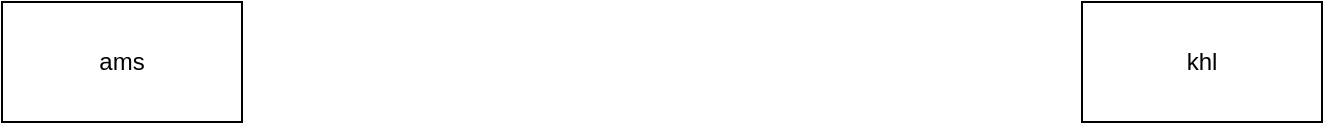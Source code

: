 <mxfile version="20.1.1" type="github">
  <diagram id="8cUwAdMnysHjU_6HnIe4" name="Page-1">
    <mxGraphModel dx="1422" dy="762" grid="1" gridSize="10" guides="1" tooltips="1" connect="1" arrows="1" fold="1" page="1" pageScale="1" pageWidth="827" pageHeight="1169" math="0" shadow="0">
      <root>
        <mxCell id="0" />
        <mxCell id="1" parent="0" />
        <mxCell id="XnO-FiLm75giYlrlqYTc-1" value="ams" style="rounded=0;whiteSpace=wrap;html=1;" parent="1" vertex="1">
          <mxGeometry x="100" y="90" width="120" height="60" as="geometry" />
        </mxCell>
        <mxCell id="zoVJyGt-RicM48vFz_Jn-1" value="khl" style="rounded=0;whiteSpace=wrap;html=1;" vertex="1" parent="1">
          <mxGeometry x="640" y="90" width="120" height="60" as="geometry" />
        </mxCell>
      </root>
    </mxGraphModel>
  </diagram>
</mxfile>
